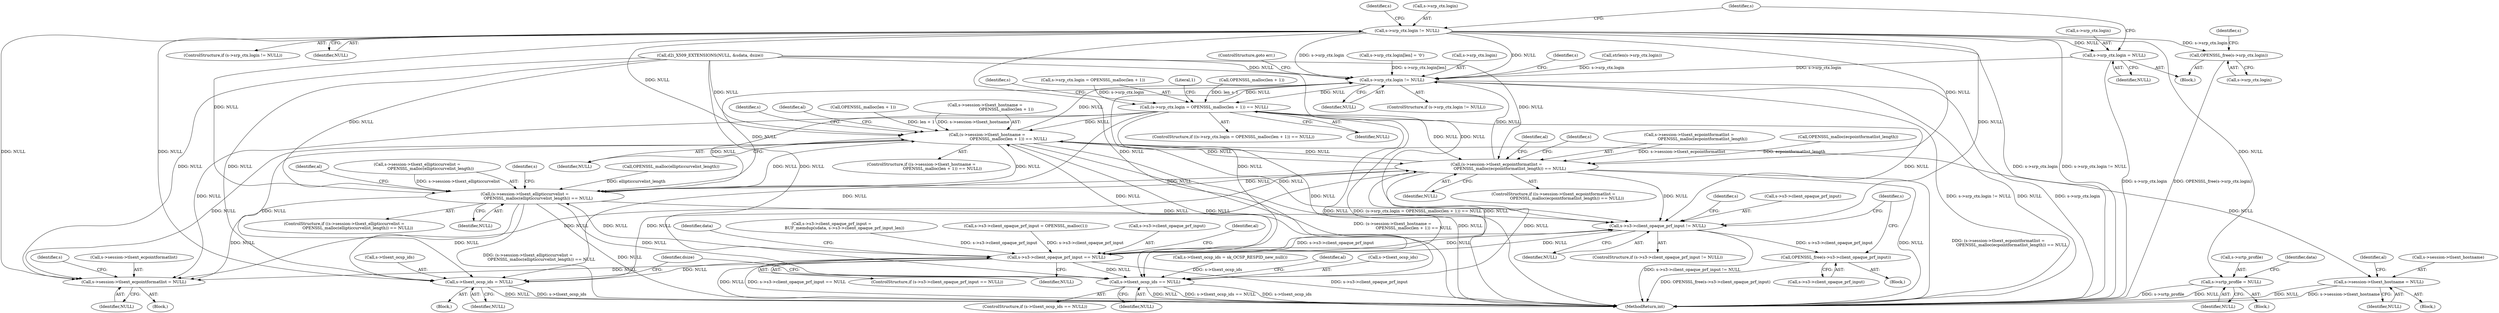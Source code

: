 digraph "0_openssl_2c0d295e26306e15a92eb23a84a1802005c1c137@pointer" {
"1000174" [label="(Call,s->srp_ctx.login != NULL)"];
"1000182" [label="(Call,OPENSSL_free(s->srp_ctx.login))"];
"1000188" [label="(Call,s->srp_ctx.login = NULL)"];
"1000478" [label="(Call,s->srp_ctx.login != NULL)"];
"1000487" [label="(Call,(s->srp_ctx.login = OPENSSL_malloc(len + 1)) == NULL)"];
"1000343" [label="(Call,(s->session->tlsext_hostname =\n                                 OPENSSL_malloc(len + 1)) == NULL)"];
"1000395" [label="(Call,s->session->tlsext_hostname = NULL)"];
"1000574" [label="(Call,s->session->tlsext_ecpointformatlist = NULL)"];
"1000589" [label="(Call,(s->session->tlsext_ecpointformatlist =\n                     OPENSSL_malloc(ecpointformatlist_length)) == NULL)"];
"1000717" [label="(Call,(s->session->tlsext_ellipticcurvelist =\n                     OPENSSL_malloc(ellipticcurvelist_length)) == NULL)"];
"1000838" [label="(Call,s->s3->client_opaque_prf_input != NULL)"];
"1000846" [label="(Call,OPENSSL_free(s->s3->client_opaque_prf_input))"];
"1000883" [label="(Call,s->s3->client_opaque_prf_input == NULL)"];
"1001042" [label="(Call,s->tlsext_ocsp_ids == NULL)"];
"1001056" [label="(Call,s->tlsext_ocsp_ids = NULL)"];
"1000195" [label="(Call,s->srtp_profile = NULL)"];
"1000584" [label="(Identifier,s)"];
"1000487" [label="(Call,(s->srp_ctx.login = OPENSSL_malloc(len + 1)) == NULL)"];
"1000718" [label="(Call,s->session->tlsext_ellipticcurvelist =\n                     OPENSSL_malloc(ellipticcurvelist_length))"];
"1000484" [label="(Identifier,NULL)"];
"1000856" [label="(Identifier,s)"];
"1000202" [label="(Identifier,data)"];
"1000524" [label="(Call,strlen(s->srp_ctx.login))"];
"1000609" [label="(Identifier,s)"];
"1000882" [label="(ControlStructure,if (s->s3->client_opaque_prf_input == NULL))"];
"1001060" [label="(Identifier,NULL)"];
"1000837" [label="(ControlStructure,if (s->s3->client_opaque_prf_input != NULL))"];
"1000358" [label="(Identifier,al)"];
"1000404" [label="(Identifier,al)"];
"1000889" [label="(Identifier,NULL)"];
"1000588" [label="(ControlStructure,if ((s->session->tlsext_ecpointformatlist =\n                     OPENSSL_malloc(ecpointformatlist_length)) == NULL))"];
"1000174" [label="(Call,s->srp_ctx.login != NULL)"];
"1000575" [label="(Call,s->session->tlsext_ecpointformatlist)"];
"1000485" [label="(ControlStructure,goto err;)"];
"1001036" [label="(Call,s->tlsext_ocsp_ids = sk_OCSP_RESPID_new_null())"];
"1000343" [label="(Call,(s->session->tlsext_hostname =\n                                 OPENSSL_malloc(len + 1)) == NULL)"];
"1000342" [label="(ControlStructure,if ((s->session->tlsext_hostname =\n                                 OPENSSL_malloc(len + 1)) == NULL))"];
"1000501" [label="(Literal,1)"];
"1000893" [label="(Identifier,al)"];
"1000195" [label="(Call,s->srtp_profile = NULL)"];
"1000590" [label="(Call,s->session->tlsext_ecpointformatlist =\n                     OPENSSL_malloc(ecpointformatlist_length))"];
"1000567" [label="(Block,)"];
"1000883" [label="(Call,s->s3->client_opaque_prf_input == NULL)"];
"1001057" [label="(Call,s->tlsext_ocsp_ids)"];
"1000388" [label="(Block,)"];
"1000491" [label="(Identifier,s)"];
"1001238" [label="(Identifier,data)"];
"1000477" [label="(ControlStructure,if (s->srp_ctx.login != NULL))"];
"1000120" [label="(Block,)"];
"1000847" [label="(Call,s->s3->client_opaque_prf_input)"];
"1000401" [label="(Identifier,NULL)"];
"1001055" [label="(Block,)"];
"1000589" [label="(Call,(s->session->tlsext_ecpointformatlist =\n                     OPENSSL_malloc(ecpointformatlist_length)) == NULL)"];
"1000173" [label="(ControlStructure,if (s->srp_ctx.login != NULL))"];
"1000486" [label="(ControlStructure,if ((s->srp_ctx.login = OPENSSL_malloc(len + 1)) == NULL))"];
"1000354" [label="(Identifier,NULL)"];
"1000839" [label="(Call,s->s3->client_opaque_prf_input)"];
"1000869" [label="(Call,s->s3->client_opaque_prf_input =\n                    BUF_memdup(sdata, s->s3->client_opaque_prf_input_len))"];
"1001050" [label="(Identifier,al)"];
"1000717" [label="(Call,(s->session->tlsext_ellipticcurvelist =\n                     OPENSSL_malloc(ellipticcurvelist_length)) == NULL)"];
"1000513" [label="(Call,s->srp_ctx.login[len] = '\0')"];
"1000197" [label="(Identifier,s)"];
"1000737" [label="(Identifier,s)"];
"1000726" [label="(Identifier,NULL)"];
"1000194" [label="(Identifier,NULL)"];
"1001056" [label="(Call,s->tlsext_ocsp_ids = NULL)"];
"1001041" [label="(ControlStructure,if (s->tlsext_ocsp_ids == NULL))"];
"1000350" [label="(Call,OPENSSL_malloc(len + 1))"];
"1000183" [label="(Call,s->srp_ctx.login)"];
"1000494" [label="(Call,OPENSSL_malloc(len + 1))"];
"1001042" [label="(Call,s->tlsext_ocsp_ids == NULL)"];
"1000598" [label="(Identifier,NULL)"];
"1000580" [label="(Identifier,NULL)"];
"1000860" [label="(Call,s->s3->client_opaque_prf_input = OPENSSL_malloc(1))"];
"1001063" [label="(Identifier,dsize)"];
"1001133" [label="(Call,d2i_X509_EXTENSIONS(NULL, &sdata, dsize))"];
"1000189" [label="(Call,s->srp_ctx.login)"];
"1000191" [label="(Identifier,s)"];
"1000344" [label="(Call,s->session->tlsext_hostname =\n                                 OPENSSL_malloc(len + 1))"];
"1000396" [label="(Call,s->session->tlsext_hostname)"];
"1001046" [label="(Identifier,NULL)"];
"1000846" [label="(Call,OPENSSL_free(s->s3->client_opaque_prf_input))"];
"1000884" [label="(Call,s->s3->client_opaque_prf_input)"];
"1000505" [label="(Identifier,s)"];
"1000596" [label="(Call,OPENSSL_malloc(ecpointformatlist_length))"];
"1000199" [label="(Identifier,NULL)"];
"1001043" [label="(Call,s->tlsext_ocsp_ids)"];
"1000175" [label="(Call,s->srp_ctx.login)"];
"1000498" [label="(Identifier,NULL)"];
"1000478" [label="(Call,s->srp_ctx.login != NULL)"];
"1000724" [label="(Call,OPENSSL_malloc(ellipticcurvelist_length))"];
"1000849" [label="(Identifier,s)"];
"1000479" [label="(Call,s->srp_ctx.login)"];
"1000845" [label="(Block,)"];
"1000730" [label="(Identifier,al)"];
"1000838" [label="(Call,s->s3->client_opaque_prf_input != NULL)"];
"1000488" [label="(Call,s->srp_ctx.login = OPENSSL_malloc(len + 1))"];
"1000395" [label="(Call,s->session->tlsext_hostname = NULL)"];
"1000180" [label="(Identifier,NULL)"];
"1000602" [label="(Identifier,al)"];
"1000574" [label="(Call,s->session->tlsext_ecpointformatlist = NULL)"];
"1000185" [label="(Identifier,s)"];
"1000181" [label="(Block,)"];
"1000844" [label="(Identifier,NULL)"];
"1000188" [label="(Call,s->srp_ctx.login = NULL)"];
"1000196" [label="(Call,s->srtp_profile)"];
"1001283" [label="(MethodReturn,int)"];
"1000365" [label="(Identifier,s)"];
"1000182" [label="(Call,OPENSSL_free(s->srp_ctx.login))"];
"1000716" [label="(ControlStructure,if ((s->session->tlsext_ellipticcurvelist =\n                     OPENSSL_malloc(ellipticcurvelist_length)) == NULL))"];
"1000174" -> "1000173"  [label="AST: "];
"1000174" -> "1000180"  [label="CFG: "];
"1000175" -> "1000174"  [label="AST: "];
"1000180" -> "1000174"  [label="AST: "];
"1000185" -> "1000174"  [label="CFG: "];
"1000197" -> "1000174"  [label="CFG: "];
"1000174" -> "1001283"  [label="DDG: s->srp_ctx.login != NULL"];
"1000174" -> "1001283"  [label="DDG: s->srp_ctx.login"];
"1000174" -> "1000182"  [label="DDG: s->srp_ctx.login"];
"1000174" -> "1000188"  [label="DDG: NULL"];
"1000174" -> "1000195"  [label="DDG: NULL"];
"1000174" -> "1000343"  [label="DDG: NULL"];
"1000174" -> "1000478"  [label="DDG: s->srp_ctx.login"];
"1000174" -> "1000478"  [label="DDG: NULL"];
"1000174" -> "1000574"  [label="DDG: NULL"];
"1000174" -> "1000589"  [label="DDG: NULL"];
"1000174" -> "1000717"  [label="DDG: NULL"];
"1000174" -> "1000838"  [label="DDG: NULL"];
"1000174" -> "1001042"  [label="DDG: NULL"];
"1000174" -> "1001056"  [label="DDG: NULL"];
"1000182" -> "1000181"  [label="AST: "];
"1000182" -> "1000183"  [label="CFG: "];
"1000183" -> "1000182"  [label="AST: "];
"1000191" -> "1000182"  [label="CFG: "];
"1000182" -> "1001283"  [label="DDG: OPENSSL_free(s->srp_ctx.login)"];
"1000188" -> "1000181"  [label="AST: "];
"1000188" -> "1000194"  [label="CFG: "];
"1000189" -> "1000188"  [label="AST: "];
"1000194" -> "1000188"  [label="AST: "];
"1000197" -> "1000188"  [label="CFG: "];
"1000188" -> "1001283"  [label="DDG: s->srp_ctx.login"];
"1000188" -> "1000478"  [label="DDG: s->srp_ctx.login"];
"1000478" -> "1000477"  [label="AST: "];
"1000478" -> "1000484"  [label="CFG: "];
"1000479" -> "1000478"  [label="AST: "];
"1000484" -> "1000478"  [label="AST: "];
"1000485" -> "1000478"  [label="CFG: "];
"1000491" -> "1000478"  [label="CFG: "];
"1000478" -> "1001283"  [label="DDG: s->srp_ctx.login"];
"1000478" -> "1001283"  [label="DDG: s->srp_ctx.login != NULL"];
"1000478" -> "1001283"  [label="DDG: NULL"];
"1000524" -> "1000478"  [label="DDG: s->srp_ctx.login"];
"1000513" -> "1000478"  [label="DDG: s->srp_ctx.login[len]"];
"1001133" -> "1000478"  [label="DDG: NULL"];
"1000589" -> "1000478"  [label="DDG: NULL"];
"1000487" -> "1000478"  [label="DDG: NULL"];
"1000717" -> "1000478"  [label="DDG: NULL"];
"1000343" -> "1000478"  [label="DDG: NULL"];
"1000883" -> "1000478"  [label="DDG: NULL"];
"1000478" -> "1000487"  [label="DDG: NULL"];
"1000487" -> "1000486"  [label="AST: "];
"1000487" -> "1000498"  [label="CFG: "];
"1000488" -> "1000487"  [label="AST: "];
"1000498" -> "1000487"  [label="AST: "];
"1000501" -> "1000487"  [label="CFG: "];
"1000505" -> "1000487"  [label="CFG: "];
"1000487" -> "1001283"  [label="DDG: NULL"];
"1000487" -> "1001283"  [label="DDG: (s->srp_ctx.login = OPENSSL_malloc(len + 1)) == NULL"];
"1000487" -> "1000343"  [label="DDG: NULL"];
"1000488" -> "1000487"  [label="DDG: s->srp_ctx.login"];
"1000494" -> "1000487"  [label="DDG: len + 1"];
"1000487" -> "1000574"  [label="DDG: NULL"];
"1000487" -> "1000589"  [label="DDG: NULL"];
"1000487" -> "1000717"  [label="DDG: NULL"];
"1000487" -> "1000838"  [label="DDG: NULL"];
"1000487" -> "1001042"  [label="DDG: NULL"];
"1000487" -> "1001056"  [label="DDG: NULL"];
"1000343" -> "1000342"  [label="AST: "];
"1000343" -> "1000354"  [label="CFG: "];
"1000344" -> "1000343"  [label="AST: "];
"1000354" -> "1000343"  [label="AST: "];
"1000358" -> "1000343"  [label="CFG: "];
"1000365" -> "1000343"  [label="CFG: "];
"1000343" -> "1001283"  [label="DDG: (s->session->tlsext_hostname =\n                                 OPENSSL_malloc(len + 1)) == NULL"];
"1000343" -> "1001283"  [label="DDG: NULL"];
"1000344" -> "1000343"  [label="DDG: s->session->tlsext_hostname"];
"1000350" -> "1000343"  [label="DDG: len + 1"];
"1001133" -> "1000343"  [label="DDG: NULL"];
"1000589" -> "1000343"  [label="DDG: NULL"];
"1000717" -> "1000343"  [label="DDG: NULL"];
"1000883" -> "1000343"  [label="DDG: NULL"];
"1000343" -> "1000395"  [label="DDG: NULL"];
"1000343" -> "1000574"  [label="DDG: NULL"];
"1000343" -> "1000589"  [label="DDG: NULL"];
"1000343" -> "1000717"  [label="DDG: NULL"];
"1000343" -> "1000838"  [label="DDG: NULL"];
"1000343" -> "1001042"  [label="DDG: NULL"];
"1000343" -> "1001056"  [label="DDG: NULL"];
"1000395" -> "1000388"  [label="AST: "];
"1000395" -> "1000401"  [label="CFG: "];
"1000396" -> "1000395"  [label="AST: "];
"1000401" -> "1000395"  [label="AST: "];
"1000404" -> "1000395"  [label="CFG: "];
"1000395" -> "1001283"  [label="DDG: s->session->tlsext_hostname"];
"1000395" -> "1001283"  [label="DDG: NULL"];
"1000574" -> "1000567"  [label="AST: "];
"1000574" -> "1000580"  [label="CFG: "];
"1000575" -> "1000574"  [label="AST: "];
"1000580" -> "1000574"  [label="AST: "];
"1000584" -> "1000574"  [label="CFG: "];
"1001133" -> "1000574"  [label="DDG: NULL"];
"1000589" -> "1000574"  [label="DDG: NULL"];
"1000717" -> "1000574"  [label="DDG: NULL"];
"1000883" -> "1000574"  [label="DDG: NULL"];
"1000589" -> "1000588"  [label="AST: "];
"1000589" -> "1000598"  [label="CFG: "];
"1000590" -> "1000589"  [label="AST: "];
"1000598" -> "1000589"  [label="AST: "];
"1000602" -> "1000589"  [label="CFG: "];
"1000609" -> "1000589"  [label="CFG: "];
"1000589" -> "1001283"  [label="DDG: (s->session->tlsext_ecpointformatlist =\n                     OPENSSL_malloc(ecpointformatlist_length)) == NULL"];
"1000589" -> "1001283"  [label="DDG: NULL"];
"1000590" -> "1000589"  [label="DDG: s->session->tlsext_ecpointformatlist"];
"1000596" -> "1000589"  [label="DDG: ecpointformatlist_length"];
"1001133" -> "1000589"  [label="DDG: NULL"];
"1000717" -> "1000589"  [label="DDG: NULL"];
"1000883" -> "1000589"  [label="DDG: NULL"];
"1000589" -> "1000717"  [label="DDG: NULL"];
"1000589" -> "1000838"  [label="DDG: NULL"];
"1000589" -> "1001042"  [label="DDG: NULL"];
"1000589" -> "1001056"  [label="DDG: NULL"];
"1000717" -> "1000716"  [label="AST: "];
"1000717" -> "1000726"  [label="CFG: "];
"1000718" -> "1000717"  [label="AST: "];
"1000726" -> "1000717"  [label="AST: "];
"1000730" -> "1000717"  [label="CFG: "];
"1000737" -> "1000717"  [label="CFG: "];
"1000717" -> "1001283"  [label="DDG: (s->session->tlsext_ellipticcurvelist =\n                     OPENSSL_malloc(ellipticcurvelist_length)) == NULL"];
"1000717" -> "1001283"  [label="DDG: NULL"];
"1000718" -> "1000717"  [label="DDG: s->session->tlsext_ellipticcurvelist"];
"1000724" -> "1000717"  [label="DDG: ellipticcurvelist_length"];
"1001133" -> "1000717"  [label="DDG: NULL"];
"1000883" -> "1000717"  [label="DDG: NULL"];
"1000717" -> "1000838"  [label="DDG: NULL"];
"1000717" -> "1001042"  [label="DDG: NULL"];
"1000717" -> "1001056"  [label="DDG: NULL"];
"1000838" -> "1000837"  [label="AST: "];
"1000838" -> "1000844"  [label="CFG: "];
"1000839" -> "1000838"  [label="AST: "];
"1000844" -> "1000838"  [label="AST: "];
"1000849" -> "1000838"  [label="CFG: "];
"1000856" -> "1000838"  [label="CFG: "];
"1000838" -> "1001283"  [label="DDG: s->s3->client_opaque_prf_input != NULL"];
"1000883" -> "1000838"  [label="DDG: s->s3->client_opaque_prf_input"];
"1000883" -> "1000838"  [label="DDG: NULL"];
"1001133" -> "1000838"  [label="DDG: NULL"];
"1000838" -> "1000846"  [label="DDG: s->s3->client_opaque_prf_input"];
"1000838" -> "1000883"  [label="DDG: NULL"];
"1000846" -> "1000845"  [label="AST: "];
"1000846" -> "1000847"  [label="CFG: "];
"1000847" -> "1000846"  [label="AST: "];
"1000856" -> "1000846"  [label="CFG: "];
"1000846" -> "1001283"  [label="DDG: OPENSSL_free(s->s3->client_opaque_prf_input)"];
"1000883" -> "1000882"  [label="AST: "];
"1000883" -> "1000889"  [label="CFG: "];
"1000884" -> "1000883"  [label="AST: "];
"1000889" -> "1000883"  [label="AST: "];
"1000893" -> "1000883"  [label="CFG: "];
"1001238" -> "1000883"  [label="CFG: "];
"1000883" -> "1001283"  [label="DDG: s->s3->client_opaque_prf_input == NULL"];
"1000883" -> "1001283"  [label="DDG: s->s3->client_opaque_prf_input"];
"1000883" -> "1001283"  [label="DDG: NULL"];
"1000869" -> "1000883"  [label="DDG: s->s3->client_opaque_prf_input"];
"1000860" -> "1000883"  [label="DDG: s->s3->client_opaque_prf_input"];
"1000883" -> "1001042"  [label="DDG: NULL"];
"1000883" -> "1001056"  [label="DDG: NULL"];
"1001042" -> "1001041"  [label="AST: "];
"1001042" -> "1001046"  [label="CFG: "];
"1001043" -> "1001042"  [label="AST: "];
"1001046" -> "1001042"  [label="AST: "];
"1001050" -> "1001042"  [label="CFG: "];
"1001063" -> "1001042"  [label="CFG: "];
"1001042" -> "1001283"  [label="DDG: s->tlsext_ocsp_ids == NULL"];
"1001042" -> "1001283"  [label="DDG: s->tlsext_ocsp_ids"];
"1001042" -> "1001283"  [label="DDG: NULL"];
"1001036" -> "1001042"  [label="DDG: s->tlsext_ocsp_ids"];
"1001133" -> "1001042"  [label="DDG: NULL"];
"1001056" -> "1001055"  [label="AST: "];
"1001056" -> "1001060"  [label="CFG: "];
"1001057" -> "1001056"  [label="AST: "];
"1001060" -> "1001056"  [label="AST: "];
"1001063" -> "1001056"  [label="CFG: "];
"1001056" -> "1001283"  [label="DDG: s->tlsext_ocsp_ids"];
"1001056" -> "1001283"  [label="DDG: NULL"];
"1001133" -> "1001056"  [label="DDG: NULL"];
"1000195" -> "1000120"  [label="AST: "];
"1000195" -> "1000199"  [label="CFG: "];
"1000196" -> "1000195"  [label="AST: "];
"1000199" -> "1000195"  [label="AST: "];
"1000202" -> "1000195"  [label="CFG: "];
"1000195" -> "1001283"  [label="DDG: NULL"];
"1000195" -> "1001283"  [label="DDG: s->srtp_profile"];
}
